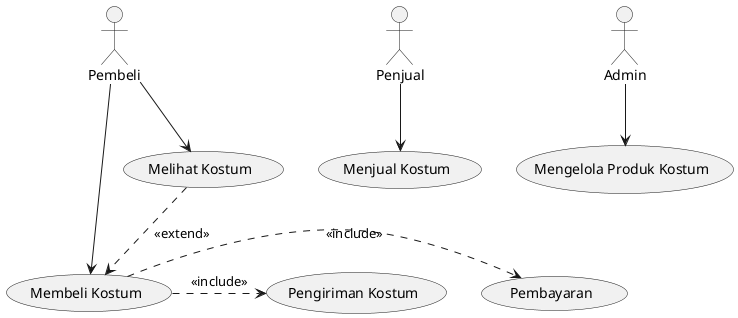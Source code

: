 @startuml
actor Pembeli
actor Penjual
actor Admin

Pembeli --> (Melihat Kostum)
Pembeli --> (Membeli Kostum)
Penjual --> (Menjual Kostum)
Admin --> (Mengelola Produk Kostum)

(Melihat Kostum) ..> (Membeli Kostum) : <<extend>>
(Membeli Kostum) .> (Pembayaran) : <<include>>
(Membeli Kostum) .> (Pengiriman Kostum) : <<include>>

@enduml
